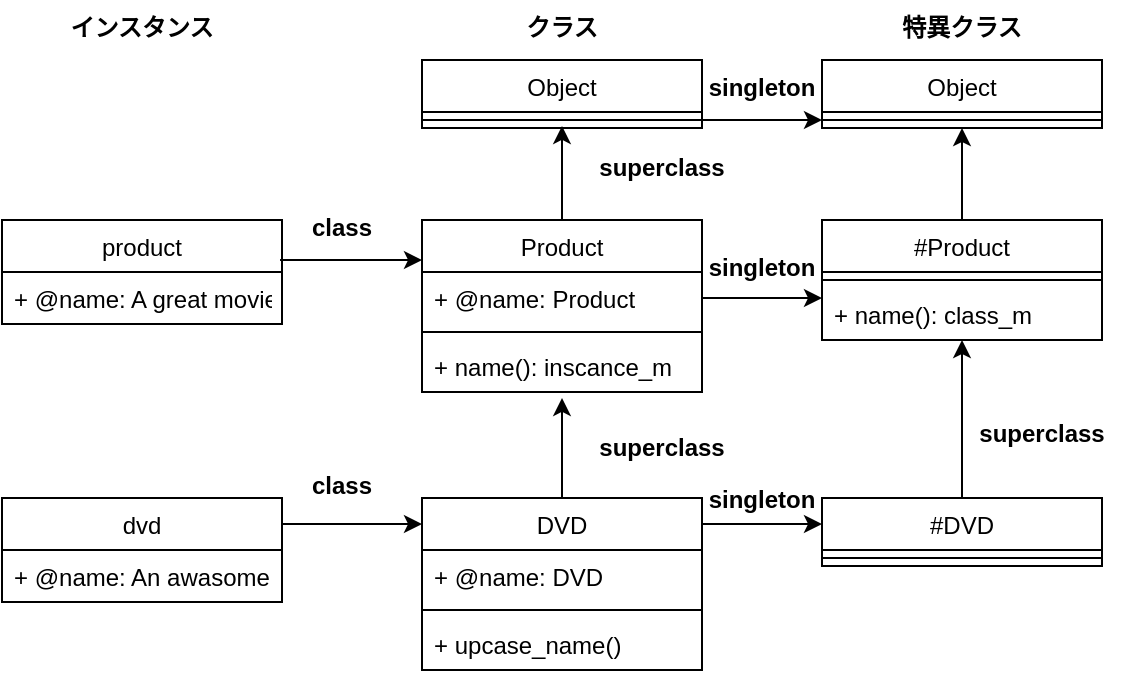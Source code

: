 <mxfile>
    <diagram id="FMWX5WFW0rZQdVgIx_mv" name="ページ1">
        <mxGraphModel dx="1184" dy="430" grid="1" gridSize="10" guides="1" tooltips="1" connect="1" arrows="1" fold="1" page="1" pageScale="1" pageWidth="827" pageHeight="1169" math="0" shadow="0">
            <root>
                <mxCell id="0"/>
                <mxCell id="1" parent="0"/>
                <mxCell id="35" style="edgeStyle=none;html=1;exitX=0.5;exitY=0;exitDx=0;exitDy=0;entryX=0.5;entryY=1.115;entryDx=0;entryDy=0;entryPerimeter=0;" parent="1" source="9" target="49" edge="1">
                    <mxGeometry relative="1" as="geometry"/>
                </mxCell>
                <mxCell id="9" value="DVD" style="swimlane;fontStyle=0;childLayout=stackLayout;horizontal=1;startSize=26;fillColor=none;horizontalStack=0;resizeParent=1;resizeParentMax=0;resizeLast=0;collapsible=1;marginBottom=0;" parent="1" vertex="1">
                    <mxGeometry x="-570" y="269" width="140" height="86" as="geometry"/>
                </mxCell>
                <mxCell id="31" value="+ @name: DVD" style="text;strokeColor=none;fillColor=none;align=left;verticalAlign=top;spacingLeft=4;spacingRight=4;overflow=hidden;rotatable=0;points=[[0,0.5],[1,0.5]];portConstraint=eastwest;" parent="9" vertex="1">
                    <mxGeometry y="26" width="140" height="26" as="geometry"/>
                </mxCell>
                <mxCell id="63" value="" style="line;strokeWidth=1;fillColor=none;align=left;verticalAlign=middle;spacingTop=-1;spacingLeft=3;spacingRight=3;rotatable=0;labelPosition=right;points=[];portConstraint=eastwest;" parent="9" vertex="1">
                    <mxGeometry y="52" width="140" height="8" as="geometry"/>
                </mxCell>
                <mxCell id="103" value="+ upcase_name()" style="text;strokeColor=none;fillColor=none;align=left;verticalAlign=top;spacingLeft=4;spacingRight=4;overflow=hidden;rotatable=0;points=[[0,0.5],[1,0.5]];portConstraint=eastwest;" parent="9" vertex="1">
                    <mxGeometry y="60" width="140" height="26" as="geometry"/>
                </mxCell>
                <mxCell id="44" style="edgeStyle=none;html=1;exitX=1;exitY=0.25;exitDx=0;exitDy=0;" parent="1" source="17" edge="1">
                    <mxGeometry relative="1" as="geometry">
                        <mxPoint x="-570" y="282" as="targetPoint"/>
                    </mxGeometry>
                </mxCell>
                <mxCell id="17" value="dvd" style="swimlane;fontStyle=0;childLayout=stackLayout;horizontal=1;startSize=26;fillColor=none;horizontalStack=0;resizeParent=1;resizeParentMax=0;resizeLast=0;collapsible=1;marginBottom=0;" parent="1" vertex="1">
                    <mxGeometry x="-780" y="269" width="140" height="52" as="geometry"/>
                </mxCell>
                <mxCell id="18" value="+ @name: An awasome" style="text;strokeColor=none;fillColor=none;align=left;verticalAlign=top;spacingLeft=4;spacingRight=4;overflow=hidden;rotatable=0;points=[[0,0.5],[1,0.5]];portConstraint=eastwest;" parent="17" vertex="1">
                    <mxGeometry y="26" width="140" height="26" as="geometry"/>
                </mxCell>
                <mxCell id="38" style="edgeStyle=none;html=1;exitX=0.5;exitY=0;exitDx=0;exitDy=0;entryX=0.5;entryY=1.038;entryDx=0;entryDy=0;entryPerimeter=0;" parent="1" source="19" edge="1">
                    <mxGeometry relative="1" as="geometry">
                        <mxPoint x="-500" y="82.988" as="targetPoint"/>
                    </mxGeometry>
                </mxCell>
                <mxCell id="19" value="Product" style="swimlane;fontStyle=0;childLayout=stackLayout;horizontal=1;startSize=26;fillColor=none;horizontalStack=0;resizeParent=1;resizeParentMax=0;resizeLast=0;collapsible=1;marginBottom=0;" parent="1" vertex="1">
                    <mxGeometry x="-570" y="130" width="140" height="86" as="geometry"/>
                </mxCell>
                <mxCell id="20" value="+ @name: Product" style="text;strokeColor=none;fillColor=none;align=left;verticalAlign=top;spacingLeft=4;spacingRight=4;overflow=hidden;rotatable=0;points=[[0,0.5],[1,0.5]];portConstraint=eastwest;" parent="19" vertex="1">
                    <mxGeometry y="26" width="140" height="26" as="geometry"/>
                </mxCell>
                <mxCell id="34" value="" style="line;strokeWidth=1;fillColor=none;align=left;verticalAlign=middle;spacingTop=-1;spacingLeft=3;spacingRight=3;rotatable=0;labelPosition=right;points=[];portConstraint=eastwest;" parent="19" vertex="1">
                    <mxGeometry y="52" width="140" height="8" as="geometry"/>
                </mxCell>
                <mxCell id="49" value="+ name(): inscance_m" style="text;strokeColor=none;fillColor=none;align=left;verticalAlign=top;spacingLeft=4;spacingRight=4;overflow=hidden;rotatable=0;points=[[0,0.5],[1,0.5]];portConstraint=eastwest;" parent="19" vertex="1">
                    <mxGeometry y="60" width="140" height="26" as="geometry"/>
                </mxCell>
                <mxCell id="23" value="superclass" style="text;align=center;fontStyle=1;verticalAlign=middle;spacingLeft=3;spacingRight=3;strokeColor=none;rotatable=0;points=[[0,0.5],[1,0.5]];portConstraint=eastwest;" parent="1" vertex="1">
                    <mxGeometry x="-490" y="230" width="80" height="26" as="geometry"/>
                </mxCell>
                <mxCell id="36" value="Object" style="swimlane;fontStyle=0;childLayout=stackLayout;horizontal=1;startSize=26;fillColor=none;horizontalStack=0;resizeParent=1;resizeParentMax=0;resizeLast=0;collapsible=1;marginBottom=0;" parent="1" vertex="1">
                    <mxGeometry x="-570" y="50" width="140" height="34" as="geometry"/>
                </mxCell>
                <mxCell id="64" value="" style="line;strokeWidth=1;fillColor=none;align=left;verticalAlign=middle;spacingTop=-1;spacingLeft=3;spacingRight=3;rotatable=0;labelPosition=right;points=[];portConstraint=eastwest;" parent="36" vertex="1">
                    <mxGeometry y="26" width="140" height="8" as="geometry"/>
                </mxCell>
                <mxCell id="46" value="class" style="text;align=center;fontStyle=1;verticalAlign=middle;spacingLeft=3;spacingRight=3;strokeColor=none;rotatable=0;points=[[0,0.5],[1,0.5]];portConstraint=eastwest;" parent="1" vertex="1">
                    <mxGeometry x="-650" y="249" width="80" height="26" as="geometry"/>
                </mxCell>
                <mxCell id="47" value="superclass" style="text;align=center;fontStyle=1;verticalAlign=middle;spacingLeft=3;spacingRight=3;strokeColor=none;rotatable=0;points=[[0,0.5],[1,0.5]];portConstraint=eastwest;" parent="1" vertex="1">
                    <mxGeometry x="-490" y="90" width="80" height="26" as="geometry"/>
                </mxCell>
                <mxCell id="107" value="" style="edgeStyle=none;html=1;" edge="1" parent="1" source="50" target="105">
                    <mxGeometry relative="1" as="geometry"/>
                </mxCell>
                <mxCell id="50" value="#Product" style="swimlane;fontStyle=0;childLayout=stackLayout;horizontal=1;startSize=26;fillColor=none;horizontalStack=0;resizeParent=1;resizeParentMax=0;resizeLast=0;collapsible=1;marginBottom=0;" parent="1" vertex="1">
                    <mxGeometry x="-370" y="130" width="140" height="60" as="geometry"/>
                </mxCell>
                <mxCell id="52" value="" style="line;strokeWidth=1;fillColor=none;align=left;verticalAlign=middle;spacingTop=-1;spacingLeft=3;spacingRight=3;rotatable=0;labelPosition=right;points=[];portConstraint=eastwest;" parent="50" vertex="1">
                    <mxGeometry y="26" width="140" height="8" as="geometry"/>
                </mxCell>
                <mxCell id="53" value="+ name(): class_m" style="text;strokeColor=none;fillColor=none;align=left;verticalAlign=top;spacingLeft=4;spacingRight=4;overflow=hidden;rotatable=0;points=[[0,0.5],[1,0.5]];portConstraint=eastwest;" parent="50" vertex="1">
                    <mxGeometry y="34" width="140" height="26" as="geometry"/>
                </mxCell>
                <mxCell id="61" value="" style="edgeStyle=none;html=1;" parent="1" source="54" target="53" edge="1">
                    <mxGeometry relative="1" as="geometry"/>
                </mxCell>
                <mxCell id="54" value="#DVD" style="swimlane;fontStyle=0;childLayout=stackLayout;horizontal=1;startSize=26;fillColor=none;horizontalStack=0;resizeParent=1;resizeParentMax=0;resizeLast=0;collapsible=1;marginBottom=0;" parent="1" vertex="1">
                    <mxGeometry x="-370" y="269" width="140" height="34" as="geometry"/>
                </mxCell>
                <mxCell id="56" value="" style="line;strokeWidth=1;fillColor=none;align=left;verticalAlign=middle;spacingTop=-1;spacingLeft=3;spacingRight=3;rotatable=0;labelPosition=right;points=[];portConstraint=eastwest;" parent="54" vertex="1">
                    <mxGeometry y="26" width="140" height="8" as="geometry"/>
                </mxCell>
                <mxCell id="59" value="" style="edgeStyle=none;html=1;" parent="1" source="20" edge="1">
                    <mxGeometry relative="1" as="geometry">
                        <mxPoint x="-370" y="169" as="targetPoint"/>
                    </mxGeometry>
                </mxCell>
                <mxCell id="60" value="" style="edgeStyle=none;html=1;" parent="1" edge="1">
                    <mxGeometry relative="1" as="geometry">
                        <mxPoint x="-370" y="282" as="targetPoint"/>
                        <mxPoint x="-430" y="282" as="sourcePoint"/>
                    </mxGeometry>
                </mxCell>
                <mxCell id="62" value="superclass" style="text;align=center;fontStyle=1;verticalAlign=middle;spacingLeft=3;spacingRight=3;strokeColor=none;rotatable=0;points=[[0,0.5],[1,0.5]];portConstraint=eastwest;" parent="1" vertex="1">
                    <mxGeometry x="-300" y="223" width="80" height="26" as="geometry"/>
                </mxCell>
                <mxCell id="66" value="singleton" style="text;align=center;fontStyle=1;verticalAlign=middle;spacingLeft=3;spacingRight=3;strokeColor=none;rotatable=0;points=[[0,0.5],[1,0.5]];portConstraint=eastwest;" parent="1" vertex="1">
                    <mxGeometry x="-440" y="256" width="80" height="26" as="geometry"/>
                </mxCell>
                <mxCell id="67" value="singleton" style="text;align=center;fontStyle=1;verticalAlign=middle;spacingLeft=3;spacingRight=3;strokeColor=none;rotatable=0;points=[[0,0.5],[1,0.5]];portConstraint=eastwest;" parent="1" vertex="1">
                    <mxGeometry x="-440" y="140" width="80" height="26" as="geometry"/>
                </mxCell>
                <mxCell id="70" value="" style="edgeStyle=none;html=1;exitX=0.993;exitY=0.385;exitDx=0;exitDy=0;exitPerimeter=0;" parent="1" source="68" edge="1">
                    <mxGeometry relative="1" as="geometry">
                        <mxPoint x="-640" y="150" as="sourcePoint"/>
                        <mxPoint x="-570" y="150" as="targetPoint"/>
                    </mxGeometry>
                </mxCell>
                <mxCell id="68" value="product" style="swimlane;fontStyle=0;childLayout=stackLayout;horizontal=1;startSize=26;fillColor=none;horizontalStack=0;resizeParent=1;resizeParentMax=0;resizeLast=0;collapsible=1;marginBottom=0;" parent="1" vertex="1">
                    <mxGeometry x="-780" y="130" width="140" height="52" as="geometry"/>
                </mxCell>
                <mxCell id="69" value="+ @name: A great movie" style="text;strokeColor=none;fillColor=none;align=left;verticalAlign=top;spacingLeft=4;spacingRight=4;overflow=hidden;rotatable=0;points=[[0,0.5],[1,0.5]];portConstraint=eastwest;" parent="68" vertex="1">
                    <mxGeometry y="26" width="140" height="26" as="geometry"/>
                </mxCell>
                <mxCell id="71" value="class" style="text;align=center;fontStyle=1;verticalAlign=middle;spacingLeft=3;spacingRight=3;strokeColor=none;rotatable=0;points=[[0,0.5],[1,0.5]];portConstraint=eastwest;" parent="1" vertex="1">
                    <mxGeometry x="-650" y="120" width="80" height="26" as="geometry"/>
                </mxCell>
                <mxCell id="74" value="インスタンス" style="text;align=center;fontStyle=1;verticalAlign=middle;spacingLeft=3;spacingRight=3;strokeColor=none;rotatable=0;points=[[0,0.5],[1,0.5]];portConstraint=eastwest;" parent="1" vertex="1">
                    <mxGeometry x="-750" y="20" width="80" height="26" as="geometry"/>
                </mxCell>
                <mxCell id="75" value="クラス" style="text;align=center;fontStyle=1;verticalAlign=middle;spacingLeft=3;spacingRight=3;strokeColor=none;rotatable=0;points=[[0,0.5],[1,0.5]];portConstraint=eastwest;" parent="1" vertex="1">
                    <mxGeometry x="-540" y="20" width="80" height="26" as="geometry"/>
                </mxCell>
                <mxCell id="76" value="特異クラス" style="text;align=center;fontStyle=1;verticalAlign=middle;spacingLeft=3;spacingRight=3;strokeColor=none;rotatable=0;points=[[0,0.5],[1,0.5]];portConstraint=eastwest;" parent="1" vertex="1">
                    <mxGeometry x="-340" y="20" width="80" height="26" as="geometry"/>
                </mxCell>
                <mxCell id="104" value="Object" style="swimlane;fontStyle=0;childLayout=stackLayout;horizontal=1;startSize=26;fillColor=none;horizontalStack=0;resizeParent=1;resizeParentMax=0;resizeLast=0;collapsible=1;marginBottom=0;" vertex="1" parent="1">
                    <mxGeometry x="-370" y="50" width="140" height="34" as="geometry"/>
                </mxCell>
                <mxCell id="105" value="" style="line;strokeWidth=1;fillColor=none;align=left;verticalAlign=middle;spacingTop=-1;spacingLeft=3;spacingRight=3;rotatable=0;labelPosition=right;points=[];portConstraint=eastwest;" vertex="1" parent="104">
                    <mxGeometry y="26" width="140" height="8" as="geometry"/>
                </mxCell>
                <mxCell id="108" value="" style="edgeStyle=none;html=1;" edge="1" parent="1" source="64" target="105">
                    <mxGeometry relative="1" as="geometry"/>
                </mxCell>
                <mxCell id="109" value="singleton" style="text;align=center;fontStyle=1;verticalAlign=middle;spacingLeft=3;spacingRight=3;strokeColor=none;rotatable=0;points=[[0,0.5],[1,0.5]];portConstraint=eastwest;" vertex="1" parent="1">
                    <mxGeometry x="-440" y="50" width="80" height="26" as="geometry"/>
                </mxCell>
            </root>
        </mxGraphModel>
    </diagram>
</mxfile>
